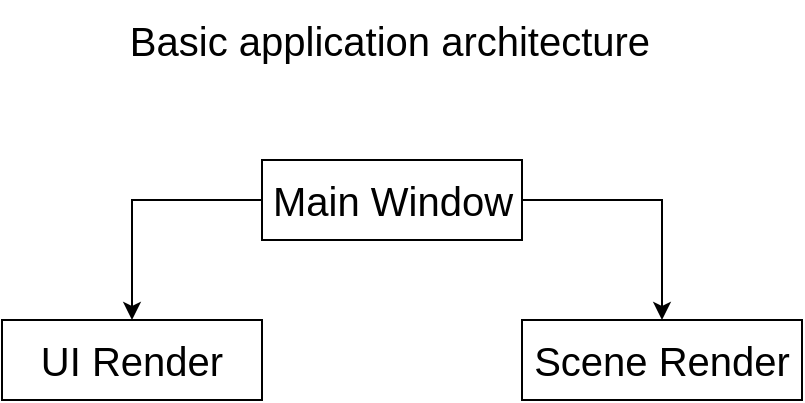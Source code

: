 <mxfile version="14.6.13" type="device" pages="2"><diagram name="Basic application architecture" id="9f46799a-70d6-7492-0946-bef42562c5a5"><mxGraphModel dx="782" dy="766" grid="0" gridSize="10" guides="1" tooltips="1" connect="1" arrows="1" fold="1" page="1" pageScale="1" pageWidth="1169" pageHeight="827" background="none" math="0" shadow="0"><root><mxCell id="0"/><mxCell id="1" parent="0"/><mxCell id="NIt6Eq4ux_pkfLwgIoOi-2" value="Basic application architecture" style="text;html=1;align=center;verticalAlign=middle;whiteSpace=wrap;rounded=0;fontSize=20;spacingTop=0;shadow=0;direction=east;" parent="1" vertex="1"><mxGeometry x="419" width="330" height="40" as="geometry"/></mxCell><mxCell id="ArKHR9UcfIbp-AxGneoD-6" style="edgeStyle=orthogonalEdgeStyle;rounded=0;orthogonalLoop=1;jettySize=auto;html=1;exitX=0;exitY=0.5;exitDx=0;exitDy=0;entryX=0.5;entryY=0;entryDx=0;entryDy=0;" parent="1" source="NIt6Eq4ux_pkfLwgIoOi-20" target="ArKHR9UcfIbp-AxGneoD-4" edge="1"><mxGeometry relative="1" as="geometry"/></mxCell><mxCell id="ArKHR9UcfIbp-AxGneoD-8" style="edgeStyle=orthogonalEdgeStyle;rounded=0;orthogonalLoop=1;jettySize=auto;html=1;exitX=1;exitY=0.5;exitDx=0;exitDy=0;entryX=0.5;entryY=0;entryDx=0;entryDy=0;" parent="1" source="NIt6Eq4ux_pkfLwgIoOi-20" target="ArKHR9UcfIbp-AxGneoD-3" edge="1"><mxGeometry relative="1" as="geometry"/></mxCell><mxCell id="NIt6Eq4ux_pkfLwgIoOi-20" value="Main Window" style="html=1;rounded=0;shadow=0;fontSize=20;strokeColor=#000000;fillColor=none;gradientColor=none;" parent="1" vertex="1"><mxGeometry x="520" y="80" width="130" height="40" as="geometry"/></mxCell><mxCell id="ArKHR9UcfIbp-AxGneoD-3" value="&lt;font style=&quot;font-size: 20px&quot;&gt;Scene Render&lt;/font&gt;" style="rounded=0;whiteSpace=wrap;html=1;" parent="1" vertex="1"><mxGeometry x="650" y="160" width="140" height="40" as="geometry"/></mxCell><mxCell id="ArKHR9UcfIbp-AxGneoD-4" value="&lt;font style=&quot;font-size: 20px&quot;&gt;UI Render&lt;/font&gt;" style="rounded=0;whiteSpace=wrap;html=1;" parent="1" vertex="1"><mxGeometry x="390" y="160" width="130" height="40" as="geometry"/></mxCell></root></mxGraphModel></diagram><diagram id="hExbTV4F7_VgVbdDNJMt" name="MainWindow"><mxGraphModel dx="782" dy="766" grid="0" gridSize="10" guides="1" tooltips="1" connect="1" arrows="1" fold="1" page="1" pageScale="1" pageWidth="1169" pageHeight="827" math="0" shadow="0"><root><mxCell id="RmmGrCPtex21DxZr1moU-0"/><mxCell id="RmmGrCPtex21DxZr1moU-1" parent="RmmGrCPtex21DxZr1moU-0"/><mxCell id="PDCVvDXjJqCoR6FFv-c6-0" value="&lt;font style=&quot;font-size: 20px&quot;&gt;MainWindow&lt;br&gt;&lt;/font&gt;" style="text;html=1;strokeColor=none;fillColor=none;align=center;verticalAlign=middle;whiteSpace=wrap;rounded=0;" parent="RmmGrCPtex21DxZr1moU-1" vertex="1"><mxGeometry x="505" width="160" height="40" as="geometry"/></mxCell><mxCell id="BQf-OyXCAjuoqVcX6yZz-22" value="MainWindow" style="swimlane;fontStyle=0;childLayout=stackLayout;horizontal=1;startSize=26;fillColor=none;horizontalStack=0;resizeParent=1;resizeParentMax=0;resizeLast=0;collapsible=1;marginBottom=0;fontSize=16;" parent="RmmGrCPtex21DxZr1moU-1" vertex="1"><mxGeometry x="287" y="157" width="148" height="130" as="geometry"><mxRectangle x="426" y="286" width="52" height="26" as="alternateBounds"/></mxGeometry></mxCell><mxCell id="BQf-OyXCAjuoqVcX6yZz-23" value="Init GLFW" style="text;strokeColor=none;fillColor=none;align=left;verticalAlign=top;spacingLeft=4;spacingRight=4;overflow=hidden;rotatable=0;points=[[0,0.5],[1,0.5]];portConstraint=eastwest;" parent="BQf-OyXCAjuoqVcX6yZz-22" vertex="1"><mxGeometry y="26" width="148" height="26" as="geometry"/></mxCell><mxCell id="BQf-OyXCAjuoqVcX6yZz-24" value="Check Vulkan support" style="text;strokeColor=none;fillColor=none;align=left;verticalAlign=top;spacingLeft=4;spacingRight=4;overflow=hidden;rotatable=0;points=[[0,0.5],[1,0.5]];portConstraint=eastwest;" parent="BQf-OyXCAjuoqVcX6yZz-22" vertex="1"><mxGeometry y="52" width="148" height="26" as="geometry"/></mxCell><mxCell id="BQf-OyXCAjuoqVcX6yZz-25" value="Init UI and scene render" style="text;strokeColor=none;fillColor=none;align=left;verticalAlign=top;spacingLeft=4;spacingRight=4;overflow=hidden;rotatable=0;points=[[0,0.5],[1,0.5]];portConstraint=eastwest;" parent="BQf-OyXCAjuoqVcX6yZz-22" vertex="1"><mxGeometry y="78" width="148" height="26" as="geometry"/></mxCell><mxCell id="BQf-OyXCAjuoqVcX6yZz-29" value="Item 4" style="text;strokeColor=none;fillColor=none;align=left;verticalAlign=top;spacingLeft=4;spacingRight=4;overflow=hidden;rotatable=0;points=[[0,0.5],[1,0.5]];portConstraint=eastwest;" parent="BQf-OyXCAjuoqVcX6yZz-22" vertex="1"><mxGeometry y="104" width="148" height="26" as="geometry"/></mxCell></root></mxGraphModel></diagram></mxfile>